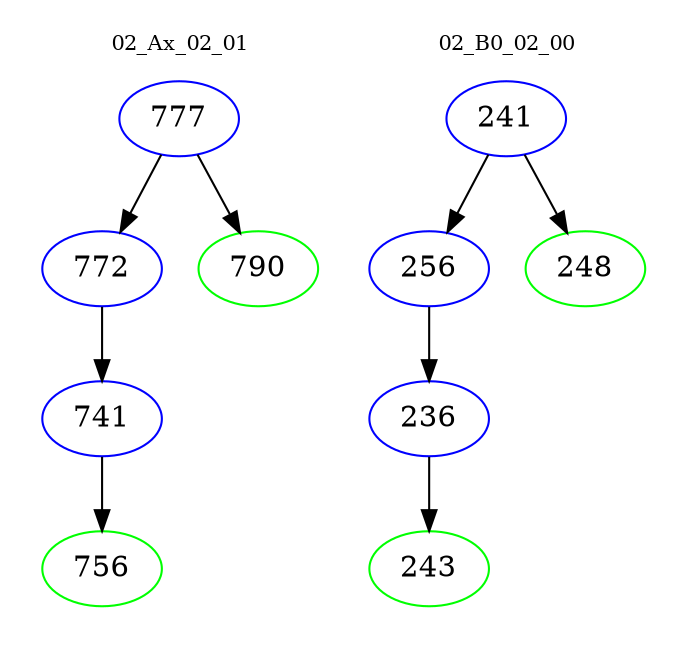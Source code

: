 digraph{
subgraph cluster_0 {
color = white
label = "02_Ax_02_01";
fontsize=10;
T0_777 [label="777", color="blue"]
T0_777 -> T0_772 [color="black"]
T0_772 [label="772", color="blue"]
T0_772 -> T0_741 [color="black"]
T0_741 [label="741", color="blue"]
T0_741 -> T0_756 [color="black"]
T0_756 [label="756", color="green"]
T0_777 -> T0_790 [color="black"]
T0_790 [label="790", color="green"]
}
subgraph cluster_1 {
color = white
label = "02_B0_02_00";
fontsize=10;
T1_241 [label="241", color="blue"]
T1_241 -> T1_256 [color="black"]
T1_256 [label="256", color="blue"]
T1_256 -> T1_236 [color="black"]
T1_236 [label="236", color="blue"]
T1_236 -> T1_243 [color="black"]
T1_243 [label="243", color="green"]
T1_241 -> T1_248 [color="black"]
T1_248 [label="248", color="green"]
}
}
